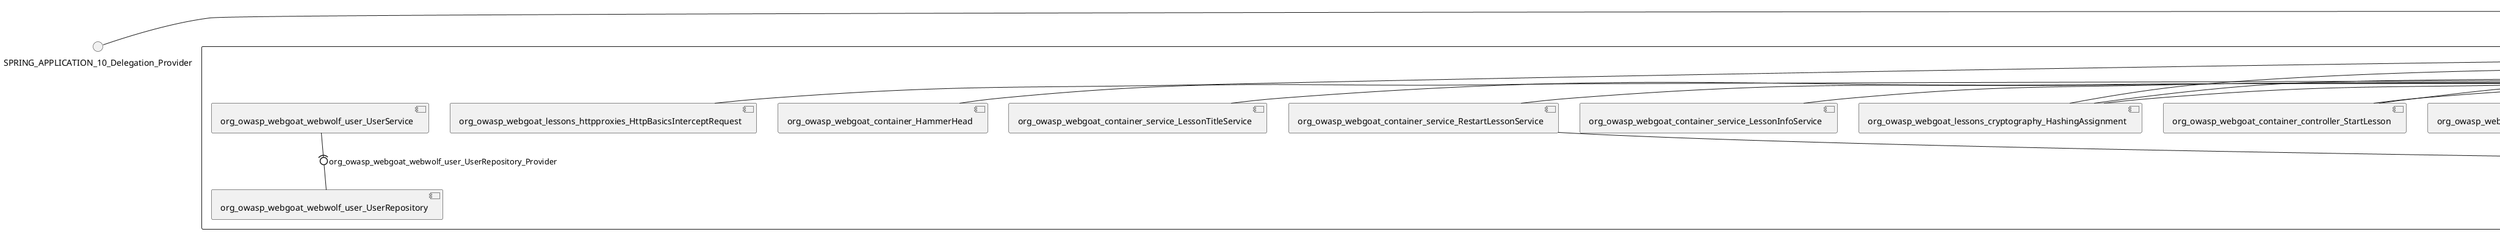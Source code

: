@startuml
skinparam fixCircleLabelOverlapping true
skinparam componentStyle uml2
() SPRING_APPLICATION_10_Delegation_Provider
() SPRING_APPLICATION_11_Delegation_Provider
() SPRING_APPLICATION_12_Delegation_Provider
() SPRING_APPLICATION_13_Delegation_Provider
() SPRING_APPLICATION_14_Delegation_Provider
() SPRING_APPLICATION_15_Delegation_Provider
() SPRING_APPLICATION_16_Delegation_Provider
() SPRING_APPLICATION_2_Delegation_Provider
() SPRING_APPLICATION_3_Delegation_Provider
() SPRING_APPLICATION_4_Delegation_Provider
() SPRING_APPLICATION_5_Delegation_Provider
() SPRING_APPLICATION_6_Delegation_Provider
() SPRING_APPLICATION_7_Delegation_Provider
() SPRING_APPLICATION_8_Delegation_Provider
() SPRING_APPLICATION_9_Delegation_Provider
() SPRING_APPLICATION_BypassRestrictions_FieldRestrictions_POST_Delegation_Provider
() SPRING_APPLICATION_BypassRestrictions_frontendValidation_POST_Delegation_Provider
() SPRING_APPLICATION_ChromeDevTools_dummy_POST_Delegation_Provider
() SPRING_APPLICATION_ChromeDevTools_network_POST_Delegation_Provider
() SPRING_APPLICATION_CrossSiteScriptingStored_stored_xss_POST_Delegation_Provider
() SPRING_APPLICATION_CrossSiteScriptingStored_stored_xss_follow_up_POST_Delegation_Provider
() SPRING_APPLICATION_CrossSiteScripting_attack1_POST_Delegation_Provider
() SPRING_APPLICATION_CrossSiteScripting_attack3_POST_Delegation_Provider
() SPRING_APPLICATION_CrossSiteScripting_attack4_POST_Delegation_Provider
() SPRING_APPLICATION_CrossSiteScripting_attack5a_GET_Delegation_Provider
() SPRING_APPLICATION_CrossSiteScripting_attack6a_POST_Delegation_Provider
() SPRING_APPLICATION_CrossSiteScripting_dom_follow_up_POST_Delegation_Provider
() SPRING_APPLICATION_CrossSiteScripting_phone_home_xss_POST_Delegation_Provider
() SPRING_APPLICATION_CrossSiteScripting_quiz_GET_POST_Delegation_Provider
() SPRING_APPLICATION_Delegation_Provider
() SPRING_APPLICATION_GET_10_Delegation_Provider
() SPRING_APPLICATION_GET_11_Delegation_Provider
() SPRING_APPLICATION_GET_2_Delegation_Provider
() SPRING_APPLICATION_GET_3_Delegation_Provider
() SPRING_APPLICATION_GET_4_Delegation_Provider
() SPRING_APPLICATION_GET_5_Delegation_Provider
() SPRING_APPLICATION_GET_6_Delegation_Provider
() SPRING_APPLICATION_GET_7_Delegation_Provider
() SPRING_APPLICATION_GET_8_Delegation_Provider
() SPRING_APPLICATION_GET_9_Delegation_Provider
() SPRING_APPLICATION_GET_Delegation_Provider
() SPRING_APPLICATION_HtmlTampering_task_POST_Delegation_Provider
() SPRING_APPLICATION_HttpBasics_attack1_POST_Delegation_Provider
() SPRING_APPLICATION_HttpBasics_attack2_POST_Delegation_Provider
() SPRING_APPLICATION_IDOR_diff_attributes_POST_Delegation_Provider
() SPRING_APPLICATION_IDOR_login_POST_Delegation_Provider
() SPRING_APPLICATION_IDOR_profile_alt_path_POST_Delegation_Provider
() SPRING_APPLICATION_InsecureDeserialization_task_POST_Delegation_Provider
() SPRING_APPLICATION_InsecureLogin_Delegation_Provider
() SPRING_APPLICATION_JWT_decode_POST_Delegation_Provider
() SPRING_APPLICATION_JWT_jku_Delegation_Provider
() SPRING_APPLICATION_JWT_kid_Delegation_Provider
() SPRING_APPLICATION_JWT_quiz_GET_POST_Delegation_Provider
() SPRING_APPLICATION_JWT_refresh_Delegation_Provider
() SPRING_APPLICATION_JWT_secret_POST_Delegation_Provider
() SPRING_APPLICATION_JWT_votings_Delegation_Provider
() SPRING_APPLICATION_LogSpoofing_log_bleeding_POST_Delegation_Provider
() SPRING_APPLICATION_LogSpoofing_log_spoofing_POST_Delegation_Provider
() SPRING_APPLICATION_POST_10_Delegation_Provider
() SPRING_APPLICATION_POST_11_Delegation_Provider
() SPRING_APPLICATION_POST_12_Delegation_Provider
() SPRING_APPLICATION_POST_13_Delegation_Provider
() SPRING_APPLICATION_POST_14_Delegation_Provider
() SPRING_APPLICATION_POST_15_Delegation_Provider
() SPRING_APPLICATION_POST_16_Delegation_Provider
() SPRING_APPLICATION_POST_17_Delegation_Provider
() SPRING_APPLICATION_POST_18_Delegation_Provider
() SPRING_APPLICATION_POST_2_Delegation_Provider
() SPRING_APPLICATION_POST_3_Delegation_Provider
() SPRING_APPLICATION_POST_4_Delegation_Provider
() SPRING_APPLICATION_POST_5_Delegation_Provider
() SPRING_APPLICATION_POST_6_Delegation_Provider
() SPRING_APPLICATION_POST_7_Delegation_Provider
() SPRING_APPLICATION_POST_8_Delegation_Provider
() SPRING_APPLICATION_POST_9_Delegation_Provider
() SPRING_APPLICATION_POST_Delegation_Provider
() SPRING_APPLICATION_PUT_Delegation_Provider
() SPRING_APPLICATION_PasswordReset_ForgotPassword_create_password_reset_link_POST_Delegation_Provider
() SPRING_APPLICATION_PasswordReset_SecurityQuestions_POST_Delegation_Provider
() SPRING_APPLICATION_PasswordReset_reset_Delegation_Provider
() SPRING_APPLICATION_PasswordReset_simple_mail_reset_POST_Delegation_Provider
() SPRING_APPLICATION_PathTraversal_profile_picture_GET_Delegation_Provider
() SPRING_APPLICATION_PathTraversal_profile_picture_fix_GET_Delegation_Provider
() SPRING_APPLICATION_PathTraversal_profile_upload_POST_Delegation_Provider
() SPRING_APPLICATION_PathTraversal_profile_upload_fix_POST_Delegation_Provider
() SPRING_APPLICATION_PathTraversal_profile_upload_remove_user_input_POST_Delegation_Provider
() SPRING_APPLICATION_PathTraversal_random_POST_Delegation_Provider
() SPRING_APPLICATION_PathTraversal_random_picture_GET_Delegation_Provider
() SPRING_APPLICATION_PathTraversal_zip_slip_Delegation_Provider
() SPRING_APPLICATION_SSRF_task1_POST_Delegation_Provider
() SPRING_APPLICATION_SSRF_task2_POST_Delegation_Provider
() SPRING_APPLICATION_SecurePasswords_assignment_POST_Delegation_Provider
() SPRING_APPLICATION_SqlInjectionAdvanced_attack6a_POST_Delegation_Provider
() SPRING_APPLICATION_SqlInjectionAdvanced_attack6b_POST_Delegation_Provider
() SPRING_APPLICATION_SqlInjectionAdvanced_challenge_Login_POST_Delegation_Provider
() SPRING_APPLICATION_SqlInjectionAdvanced_challenge_PUT_Delegation_Provider
() SPRING_APPLICATION_SqlInjectionAdvanced_quiz_GET_POST_Delegation_Provider
() SPRING_APPLICATION_SqlInjectionMitigations_attack10a_POST_Delegation_Provider
() SPRING_APPLICATION_SqlInjectionMitigations_attack10b_POST_Delegation_Provider
() SPRING_APPLICATION_SqlInjectionMitigations_attack12a_POST_Delegation_Provider
() SPRING_APPLICATION_SqlInjectionMitigations_servers_GET_Delegation_Provider
() SPRING_APPLICATION_SqlInjection_assignment5a_POST_Delegation_Provider
() SPRING_APPLICATION_SqlInjection_assignment5b_POST_Delegation_Provider
() SPRING_APPLICATION_SqlInjection_attack10_POST_Delegation_Provider
() SPRING_APPLICATION_SqlInjection_attack2_POST_Delegation_Provider
() SPRING_APPLICATION_SqlInjection_attack3_POST_Delegation_Provider
() SPRING_APPLICATION_SqlInjection_attack4_POST_Delegation_Provider
() SPRING_APPLICATION_SqlInjection_attack5_POST_Delegation_Provider
() SPRING_APPLICATION_SqlInjection_attack8_POST_Delegation_Provider
() SPRING_APPLICATION_SqlInjection_attack9_POST_Delegation_Provider
() SPRING_APPLICATION_SqlOnlyInputValidationOnKeywords_attack_POST_Delegation_Provider
() SPRING_APPLICATION_SqlOnlyInputValidation_attack_POST_Delegation_Provider
() SPRING_APPLICATION_VulnerableComponents_attack1_POST_Delegation_Provider
() SPRING_APPLICATION_WebWolf_GET_Delegation_Provider
() SPRING_APPLICATION_WebWolf_landing_Delegation_Provider
() SPRING_APPLICATION_WebWolf_mail_Delegation_Provider
() SPRING_APPLICATION_challenge_1_POST_Delegation_Provider
() SPRING_APPLICATION_challenge_5_POST_Delegation_Provider
() SPRING_APPLICATION_challenge_7_Delegation_Provider
() SPRING_APPLICATION_challenge_8_Delegation_Provider
() SPRING_APPLICATION_challenge_logo_Delegation_Provider
() SPRING_APPLICATION_cia_quiz_GET_POST_Delegation_Provider
() SPRING_APPLICATION_clientSideFiltering_attack1_POST_Delegation_Provider
() SPRING_APPLICATION_clientSideFiltering_challenge_store_coupons_GET_Delegation_Provider
() SPRING_APPLICATION_clientSideFiltering_getItForFree_POST_Delegation_Provider
() SPRING_APPLICATION_clientSideFiltering_salaries_GET_Delegation_Provider
() SPRING_APPLICATION_crypto_encoding_basic_auth_POST_Delegation_Provider
() SPRING_APPLICATION_crypto_encoding_xor_POST_Delegation_Provider
() SPRING_APPLICATION_crypto_hashing_POST_Delegation_Provider
() SPRING_APPLICATION_crypto_secure_defaults_POST_Delegation_Provider
() SPRING_APPLICATION_crypto_signing_verify_POST_Delegation_Provider
() SPRING_APPLICATION_csrf_feedback_message_POST_Delegation_Provider
() SPRING_APPLICATION_csrf_review_POST_Delegation_Provider
() SPRING_APPLICATION_files_GET_Delegation_Provider
() SPRING_APPLICATION_fileupload_POST_Delegation_Provider
() SPRING_APPLICATION_jwt_Delegation_Provider
() SPRING_APPLICATION_landing_Delegation_Provider
() SPRING_APPLICATION_lesson_template_Delegation_Provider
() SPRING_APPLICATION_login_oauth_mvc_GET_Delegation_Provider
() SPRING_APPLICATION_mail_DELETE_GET_POST_Delegation_Provider
() SPRING_APPLICATION_register_mvc_POST_Delegation_Provider
() SPRING_APPLICATION_registration_GET_Delegation_Provider
() SPRING_APPLICATION_requests_GET_Delegation_Provider
() SPRING_APPLICATION_scoreboard_data_GET_Delegation_Provider
() SPRING_APPLICATION_server_directory_GET_Delegation_Provider
() SPRING_APPLICATION_service_debug_labels_mvc_Delegation_Provider
() SPRING_APPLICATION_service_lessonoverview_mvc_Delegation_Provider
() SPRING_APPLICATION_xxe_comments_GET_Delegation_Provider
rectangle System {
[org_owasp_webgoat_container_HammerHead] [[webgoat-webgoat.repository#_7wM5_k-sEe-mbpXbu0XKYg]]
[org_owasp_webgoat_container_WebWolfRedirect] [[webgoat-webgoat.repository#_7wM5_k-sEe-mbpXbu0XKYg]]
[org_owasp_webgoat_container_controller_StartLesson] [[webgoat-webgoat.repository#_7wM5_k-sEe-mbpXbu0XKYg]]
[org_owasp_webgoat_container_controller_Welcome] [[webgoat-webgoat.repository#_7wM5_k-sEe-mbpXbu0XKYg]]
[org_owasp_webgoat_container_i18n_PluginMessages_Provider] [[webgoat-webgoat.repository#_7wM5_k-sEe-mbpXbu0XKYg]]
[org_owasp_webgoat_container_report_ReportCardController] [[webgoat-webgoat.repository#_7wM5_k-sEe-mbpXbu0XKYg]]
[org_owasp_webgoat_container_service_EnvironmentService] [[webgoat-webgoat.repository#_7wM5_k-sEe-mbpXbu0XKYg]]
[org_owasp_webgoat_container_service_HintService] [[webgoat-webgoat.repository#_7wM5_k-sEe-mbpXbu0XKYg]]
[org_owasp_webgoat_container_service_LabelDebugService] [[webgoat-webgoat.repository#_7wM5_k-sEe-mbpXbu0XKYg]]
[org_owasp_webgoat_container_service_LabelService] [[webgoat-webgoat.repository#_7wM5_k-sEe-mbpXbu0XKYg]]
[org_owasp_webgoat_container_service_LessonInfoService] [[webgoat-webgoat.repository#_7wM5_k-sEe-mbpXbu0XKYg]]
[org_owasp_webgoat_container_service_LessonMenuService] [[webgoat-webgoat.repository#_7wM5_k-sEe-mbpXbu0XKYg]]
[org_owasp_webgoat_container_service_LessonProgressService] [[webgoat-webgoat.repository#_7wM5_k-sEe-mbpXbu0XKYg]]
[org_owasp_webgoat_container_service_LessonTitleService] [[webgoat-webgoat.repository#_7wM5_k-sEe-mbpXbu0XKYg]]
[org_owasp_webgoat_container_service_RestartLessonService] [[webgoat-webgoat.repository#_7wM5_k-sEe-mbpXbu0XKYg]]
[org_owasp_webgoat_container_service_SessionService] [[webgoat-webgoat.repository#_7wM5_k-sEe-mbpXbu0XKYg]]
[org_owasp_webgoat_container_session_UserSessionData_Provider] [[webgoat-webgoat.repository#_7wM5_k-sEe-mbpXbu0XKYg]]
[org_owasp_webgoat_container_session_WebSession_Provider] [[webgoat-webgoat.repository#_7wM5_k-sEe-mbpXbu0XKYg]]
[org_owasp_webgoat_container_users_RegistrationController] [[webgoat-webgoat.repository#_7wM5_k-sEe-mbpXbu0XKYg]]
[org_owasp_webgoat_container_users_Scoreboard] [[webgoat-webgoat.repository#_7wM5_k-sEe-mbpXbu0XKYg]]
[org_owasp_webgoat_container_users_UserProgressRepository] [[webgoat-webgoat.repository#_7wM5_k-sEe-mbpXbu0XKYg]]
[org_owasp_webgoat_container_users_UserRepository] [[webgoat-webgoat.repository#_7wM5_k-sEe-mbpXbu0XKYg]]
[org_owasp_webgoat_container_users_UserService] [[webgoat-webgoat.repository#_7wM5_k-sEe-mbpXbu0XKYg]]
[org_owasp_webgoat_lessons_authbypass_VerifyAccount] [[webgoat-webgoat.repository#_7wM5_k-sEe-mbpXbu0XKYg]]
[org_owasp_webgoat_lessons_bypassrestrictions_BypassRestrictionsFieldRestrictions] [[webgoat-webgoat.repository#_7wM5_k-sEe-mbpXbu0XKYg]]
[org_owasp_webgoat_lessons_bypassrestrictions_BypassRestrictionsFrontendValidation] [[webgoat-webgoat.repository#_7wM5_k-sEe-mbpXbu0XKYg]]
[org_owasp_webgoat_lessons_challenges_FlagController] [[webgoat-webgoat.repository#_7wM5_k-sEe-mbpXbu0XKYg]]
[org_owasp_webgoat_lessons_challenges_challenge1_Assignment1] [[webgoat-webgoat.repository#_7wM5_k-sEe-mbpXbu0XKYg]]
[org_owasp_webgoat_lessons_challenges_challenge1_ImageServlet] [[webgoat-webgoat.repository#_7wM5_k-sEe-mbpXbu0XKYg]]
[org_owasp_webgoat_lessons_challenges_challenge5_Assignment5] [[webgoat-webgoat.repository#_7wM5_k-sEe-mbpXbu0XKYg]]
[org_owasp_webgoat_lessons_challenges_challenge7_Assignment7] [[webgoat-webgoat.repository#_7wM5_k-sEe-mbpXbu0XKYg]]
[org_owasp_webgoat_lessons_challenges_challenge8_Assignment8] [[webgoat-webgoat.repository#_7wM5_k-sEe-mbpXbu0XKYg]]
[org_owasp_webgoat_lessons_chromedevtools_NetworkDummy] [[webgoat-webgoat.repository#_7wM5_k-sEe-mbpXbu0XKYg]]
[org_owasp_webgoat_lessons_chromedevtools_NetworkLesson] [[webgoat-webgoat.repository#_7wM5_k-sEe-mbpXbu0XKYg]]
[org_owasp_webgoat_lessons_cia_CIAQuiz] [[webgoat-webgoat.repository#_7wM5_k-sEe-mbpXbu0XKYg]]
[org_owasp_webgoat_lessons_clientsidefiltering_ClientSideFilteringAssignment] [[webgoat-webgoat.repository#_7wM5_k-sEe-mbpXbu0XKYg]]
[org_owasp_webgoat_lessons_clientsidefiltering_ClientSideFilteringFreeAssignment] [[webgoat-webgoat.repository#_7wM5_k-sEe-mbpXbu0XKYg]]
[org_owasp_webgoat_lessons_clientsidefiltering_Salaries] [[webgoat-webgoat.repository#_7wM5_k-sEe-mbpXbu0XKYg]]
[org_owasp_webgoat_lessons_clientsidefiltering_ShopEndpoint] [[webgoat-webgoat.repository#_7wM5_k-sEe-mbpXbu0XKYg]]
[org_owasp_webgoat_lessons_cryptography_EncodingAssignment] [[webgoat-webgoat.repository#_7wM5_k-sEe-mbpXbu0XKYg]]
[org_owasp_webgoat_lessons_cryptography_HashingAssignment] [[webgoat-webgoat.repository#_7wM5_k-sEe-mbpXbu0XKYg]]
[org_owasp_webgoat_lessons_cryptography_SecureDefaultsAssignment] [[webgoat-webgoat.repository#_7wM5_k-sEe-mbpXbu0XKYg]]
[org_owasp_webgoat_lessons_cryptography_SigningAssignment] [[webgoat-webgoat.repository#_7wM5_k-sEe-mbpXbu0XKYg]]
[org_owasp_webgoat_lessons_cryptography_XOREncodingAssignment] [[webgoat-webgoat.repository#_7wM5_k-sEe-mbpXbu0XKYg]]
[org_owasp_webgoat_lessons_csrf_CSRFConfirmFlag1] [[webgoat-webgoat.repository#_7wM5_k-sEe-mbpXbu0XKYg]]
[org_owasp_webgoat_lessons_csrf_CSRFFeedback] [[webgoat-webgoat.repository#_7wM5_k-sEe-mbpXbu0XKYg]]
[org_owasp_webgoat_lessons_csrf_CSRFGetFlag] [[webgoat-webgoat.repository#_7wM5_k-sEe-mbpXbu0XKYg]]
[org_owasp_webgoat_lessons_csrf_CSRFLogin] [[webgoat-webgoat.repository#_7wM5_k-sEe-mbpXbu0XKYg]]
[org_owasp_webgoat_lessons_csrf_ForgedReviews] [[webgoat-webgoat.repository#_7wM5_k-sEe-mbpXbu0XKYg]]
[org_owasp_webgoat_lessons_csrf_ObjectMapper_Provider] [[webgoat-webgoat.repository#_7wM5_k-sEe-mbpXbu0XKYg]]
[org_owasp_webgoat_lessons_deserialization_InsecureDeserializationTask] [[webgoat-webgoat.repository#_7wM5_k-sEe-mbpXbu0XKYg]]
[org_owasp_webgoat_lessons_hijacksession_HijackSessionAssignment] [[webgoat-webgoat.repository#_7wM5_k-sEe-mbpXbu0XKYg]]
[org_owasp_webgoat_lessons_hijacksession_cas_HijackSessionAuthenticationProvider] [[webgoat-webgoat.repository#_7wM5_k-sEe-mbpXbu0XKYg]]
[org_owasp_webgoat_lessons_htmltampering_HtmlTamperingTask] [[webgoat-webgoat.repository#_7wM5_k-sEe-mbpXbu0XKYg]]
[org_owasp_webgoat_lessons_httpbasics_HttpBasicsLesson] [[webgoat-webgoat.repository#_7wM5_k-sEe-mbpXbu0XKYg]]
[org_owasp_webgoat_lessons_httpbasics_HttpBasicsQuiz] [[webgoat-webgoat.repository#_7wM5_k-sEe-mbpXbu0XKYg]]
[org_owasp_webgoat_lessons_httpproxies_HttpBasicsInterceptRequest] [[webgoat-webgoat.repository#_7wM5_k-sEe-mbpXbu0XKYg]]
[org_owasp_webgoat_lessons_idor_IDORDiffAttributes] [[webgoat-webgoat.repository#_7wM5_k-sEe-mbpXbu0XKYg]]
[org_owasp_webgoat_lessons_idor_IDOREditOtherProfile] [[webgoat-webgoat.repository#_7wM5_k-sEe-mbpXbu0XKYg]]
[org_owasp_webgoat_lessons_idor_IDORLogin] [[webgoat-webgoat.repository#_7wM5_k-sEe-mbpXbu0XKYg]]
[org_owasp_webgoat_lessons_idor_IDORViewOtherProfile] [[webgoat-webgoat.repository#_7wM5_k-sEe-mbpXbu0XKYg]]
[org_owasp_webgoat_lessons_idor_IDORViewOwnProfile] [[webgoat-webgoat.repository#_7wM5_k-sEe-mbpXbu0XKYg]]
[org_owasp_webgoat_lessons_idor_IDORViewOwnProfileAltUrl] [[webgoat-webgoat.repository#_7wM5_k-sEe-mbpXbu0XKYg]]
[org_owasp_webgoat_lessons_insecurelogin_InsecureLoginTask] [[webgoat-webgoat.repository#_7wM5_k-sEe-mbpXbu0XKYg]]
[org_owasp_webgoat_lessons_jwt_JWTDecodeEndpoint] [[webgoat-webgoat.repository#_7wM5_k-sEe-mbpXbu0XKYg]]
[org_owasp_webgoat_lessons_jwt_JWTQuiz] [[webgoat-webgoat.repository#_7wM5_k-sEe-mbpXbu0XKYg]]
[org_owasp_webgoat_lessons_jwt_JWTRefreshEndpoint] [[webgoat-webgoat.repository#_7wM5_k-sEe-mbpXbu0XKYg]]
[org_owasp_webgoat_lessons_jwt_JWTSecretKeyEndpoint] [[webgoat-webgoat.repository#_7wM5_k-sEe-mbpXbu0XKYg]]
[org_owasp_webgoat_lessons_jwt_JWTVotesEndpoint] [[webgoat-webgoat.repository#_7wM5_k-sEe-mbpXbu0XKYg]]
[org_owasp_webgoat_lessons_jwt_claimmisuse_JWTHeaderJKUEndpoint] [[webgoat-webgoat.repository#_7wM5_k-sEe-mbpXbu0XKYg]]
[org_owasp_webgoat_lessons_jwt_claimmisuse_JWTHeaderKIDEndpoint] [[webgoat-webgoat.repository#_7wM5_k-sEe-mbpXbu0XKYg]]
[org_owasp_webgoat_lessons_lessontemplate_SampleAttack] [[webgoat-webgoat.repository#_7wM5_k-sEe-mbpXbu0XKYg]]
[org_owasp_webgoat_lessons_logging_LogBleedingTask] [[webgoat-webgoat.repository#_7wM5_k-sEe-mbpXbu0XKYg]]
[org_owasp_webgoat_lessons_logging_LogSpoofingTask] [[webgoat-webgoat.repository#_7wM5_k-sEe-mbpXbu0XKYg]]
[org_owasp_webgoat_lessons_missingac_MissingFunctionACHiddenMenus] [[webgoat-webgoat.repository#_7wM5_k-sEe-mbpXbu0XKYg]]
[org_owasp_webgoat_lessons_missingac_MissingFunctionACUsers] [[webgoat-webgoat.repository#_7wM5_k-sEe-mbpXbu0XKYg]]
[org_owasp_webgoat_lessons_missingac_MissingFunctionACYourHash] [[webgoat-webgoat.repository#_7wM5_k-sEe-mbpXbu0XKYg]]
[org_owasp_webgoat_lessons_missingac_MissingFunctionACYourHashAdmin] [[webgoat-webgoat.repository#_7wM5_k-sEe-mbpXbu0XKYg]]
[org_owasp_webgoat_lessons_passwordreset_QuestionsAssignment] [[webgoat-webgoat.repository#_7wM5_k-sEe-mbpXbu0XKYg]]
[org_owasp_webgoat_lessons_passwordreset_ResetLinkAssignment] [[webgoat-webgoat.repository#_7wM5_k-sEe-mbpXbu0XKYg]]
[org_owasp_webgoat_lessons_passwordreset_ResetLinkAssignmentForgotPassword] [[webgoat-webgoat.repository#_7wM5_k-sEe-mbpXbu0XKYg]]
[org_owasp_webgoat_lessons_passwordreset_SecurityQuestionAssignment] [[webgoat-webgoat.repository#_7wM5_k-sEe-mbpXbu0XKYg]]
[org_owasp_webgoat_lessons_passwordreset_SimpleMailAssignment] [[webgoat-webgoat.repository#_7wM5_k-sEe-mbpXbu0XKYg]]
[org_owasp_webgoat_lessons_passwordreset_TriedQuestions] [[webgoat-webgoat.repository#_7wM5_k-sEe-mbpXbu0XKYg]]
[org_owasp_webgoat_lessons_pathtraversal_ProfileUpload] [[webgoat-webgoat.repository#_7wM5_k-sEe-mbpXbu0XKYg]]
[org_owasp_webgoat_lessons_pathtraversal_ProfileUploadFix] [[webgoat-webgoat.repository#_7wM5_k-sEe-mbpXbu0XKYg]]
[org_owasp_webgoat_lessons_pathtraversal_ProfileUploadRemoveUserInput] [[webgoat-webgoat.repository#_7wM5_k-sEe-mbpXbu0XKYg]]
[org_owasp_webgoat_lessons_pathtraversal_ProfileUploadRetrieval] [[webgoat-webgoat.repository#_7wM5_k-sEe-mbpXbu0XKYg]]
[org_owasp_webgoat_lessons_pathtraversal_ProfileZipSlip] [[webgoat-webgoat.repository#_7wM5_k-sEe-mbpXbu0XKYg]]
[org_owasp_webgoat_lessons_securepasswords_SecurePasswordsAssignment] [[webgoat-webgoat.repository#_7wM5_k-sEe-mbpXbu0XKYg]]
[org_owasp_webgoat_lessons_spoofcookie_SpoofCookieAssignment] [[webgoat-webgoat.repository#_7wM5_k-sEe-mbpXbu0XKYg]]
[org_owasp_webgoat_lessons_sqlinjection_advanced_SqlInjectionChallenge] [[webgoat-webgoat.repository#_7wM5_k-sEe-mbpXbu0XKYg]]
[org_owasp_webgoat_lessons_sqlinjection_advanced_SqlInjectionChallengeLogin] [[webgoat-webgoat.repository#_7wM5_k-sEe-mbpXbu0XKYg]]
[org_owasp_webgoat_lessons_sqlinjection_advanced_SqlInjectionLesson6a] [[webgoat-webgoat.repository#_7wM5_k-sEe-mbpXbu0XKYg]]
[org_owasp_webgoat_lessons_sqlinjection_advanced_SqlInjectionLesson6b] [[webgoat-webgoat.repository#_7wM5_k-sEe-mbpXbu0XKYg]]
[org_owasp_webgoat_lessons_sqlinjection_advanced_SqlInjectionQuiz] [[webgoat-webgoat.repository#_7wM5_k-sEe-mbpXbu0XKYg]]
[org_owasp_webgoat_lessons_sqlinjection_introduction_SqlInjectionLesson10] [[webgoat-webgoat.repository#_7wM5_k-sEe-mbpXbu0XKYg]]
[org_owasp_webgoat_lessons_sqlinjection_introduction_SqlInjectionLesson2] [[webgoat-webgoat.repository#_7wM5_k-sEe-mbpXbu0XKYg]]
[org_owasp_webgoat_lessons_sqlinjection_introduction_SqlInjectionLesson3] [[webgoat-webgoat.repository#_7wM5_k-sEe-mbpXbu0XKYg]]
[org_owasp_webgoat_lessons_sqlinjection_introduction_SqlInjectionLesson4] [[webgoat-webgoat.repository#_7wM5_k-sEe-mbpXbu0XKYg]]
[org_owasp_webgoat_lessons_sqlinjection_introduction_SqlInjectionLesson5] [[webgoat-webgoat.repository#_7wM5_k-sEe-mbpXbu0XKYg]]
[org_owasp_webgoat_lessons_sqlinjection_introduction_SqlInjectionLesson5a] [[webgoat-webgoat.repository#_7wM5_k-sEe-mbpXbu0XKYg]]
[org_owasp_webgoat_lessons_sqlinjection_introduction_SqlInjectionLesson5b] [[webgoat-webgoat.repository#_7wM5_k-sEe-mbpXbu0XKYg]]
[org_owasp_webgoat_lessons_sqlinjection_introduction_SqlInjectionLesson8] [[webgoat-webgoat.repository#_7wM5_k-sEe-mbpXbu0XKYg]]
[org_owasp_webgoat_lessons_sqlinjection_introduction_SqlInjectionLesson9] [[webgoat-webgoat.repository#_7wM5_k-sEe-mbpXbu0XKYg]]
[org_owasp_webgoat_lessons_sqlinjection_mitigation_Servers] [[webgoat-webgoat.repository#_7wM5_k-sEe-mbpXbu0XKYg]]
[org_owasp_webgoat_lessons_sqlinjection_mitigation_SqlInjectionLesson10a] [[webgoat-webgoat.repository#_7wM5_k-sEe-mbpXbu0XKYg]]
[org_owasp_webgoat_lessons_sqlinjection_mitigation_SqlInjectionLesson10b] [[webgoat-webgoat.repository#_7wM5_k-sEe-mbpXbu0XKYg]]
[org_owasp_webgoat_lessons_sqlinjection_mitigation_SqlInjectionLesson13] [[webgoat-webgoat.repository#_7wM5_k-sEe-mbpXbu0XKYg]]
[org_owasp_webgoat_lessons_sqlinjection_mitigation_SqlOnlyInputValidation] [[webgoat-webgoat.repository#_7wM5_k-sEe-mbpXbu0XKYg]]
[org_owasp_webgoat_lessons_sqlinjection_mitigation_SqlOnlyInputValidationOnKeywords] [[webgoat-webgoat.repository#_7wM5_k-sEe-mbpXbu0XKYg]]
[org_owasp_webgoat_lessons_ssrf_SSRFTask1] [[webgoat-webgoat.repository#_7wM5_k-sEe-mbpXbu0XKYg]]
[org_owasp_webgoat_lessons_ssrf_SSRFTask2] [[webgoat-webgoat.repository#_7wM5_k-sEe-mbpXbu0XKYg]]
[org_owasp_webgoat_lessons_vulnerablecomponents_VulnerableComponentsLesson] [[webgoat-webgoat.repository#_7wM5_k-sEe-mbpXbu0XKYg]]
[org_owasp_webgoat_lessons_webwolfintroduction_LandingAssignment] [[webgoat-webgoat.repository#_7wM5_k-sEe-mbpXbu0XKYg]]
[org_owasp_webgoat_lessons_webwolfintroduction_MailAssignment] [[webgoat-webgoat.repository#_7wM5_k-sEe-mbpXbu0XKYg]]
[org_owasp_webgoat_lessons_xss_CrossSiteScriptingLesson1] [[webgoat-webgoat.repository#_7wM5_k-sEe-mbpXbu0XKYg]]
[org_owasp_webgoat_lessons_xss_CrossSiteScriptingLesson3] [[webgoat-webgoat.repository#_7wM5_k-sEe-mbpXbu0XKYg]]
[org_owasp_webgoat_lessons_xss_CrossSiteScriptingLesson4] [[webgoat-webgoat.repository#_7wM5_k-sEe-mbpXbu0XKYg]]
[org_owasp_webgoat_lessons_xss_CrossSiteScriptingLesson5a] [[webgoat-webgoat.repository#_7wM5_k-sEe-mbpXbu0XKYg]]
[org_owasp_webgoat_lessons_xss_CrossSiteScriptingLesson6a] [[webgoat-webgoat.repository#_7wM5_k-sEe-mbpXbu0XKYg]]
[org_owasp_webgoat_lessons_xss_CrossSiteScriptingQuiz] [[webgoat-webgoat.repository#_7wM5_k-sEe-mbpXbu0XKYg]]
[org_owasp_webgoat_lessons_xss_DOMCrossSiteScripting] [[webgoat-webgoat.repository#_7wM5_k-sEe-mbpXbu0XKYg]]
[org_owasp_webgoat_lessons_xss_DOMCrossSiteScriptingVerifier] [[webgoat-webgoat.repository#_7wM5_k-sEe-mbpXbu0XKYg]]
[org_owasp_webgoat_lessons_xss_stored_StoredCrossSiteScriptingVerifier] [[webgoat-webgoat.repository#_7wM5_k-sEe-mbpXbu0XKYg]]
[org_owasp_webgoat_lessons_xss_stored_StoredXssComments] [[webgoat-webgoat.repository#_7wM5_k-sEe-mbpXbu0XKYg]]
[org_owasp_webgoat_lessons_xxe_BlindSendFileAssignment] [[webgoat-webgoat.repository#_7wM5_k-sEe-mbpXbu0XKYg]]
[org_owasp_webgoat_lessons_xxe_CommentsCache] [[webgoat-webgoat.repository#_7wM5_k-sEe-mbpXbu0XKYg]]
[org_owasp_webgoat_lessons_xxe_CommentsEndpoint] [[webgoat-webgoat.repository#_7wM5_k-sEe-mbpXbu0XKYg]]
[org_owasp_webgoat_lessons_xxe_ContentTypeAssignment] [[webgoat-webgoat.repository#_7wM5_k-sEe-mbpXbu0XKYg]]
[org_owasp_webgoat_lessons_xxe_SimpleXXE] [[webgoat-webgoat.repository#_7wM5_k-sEe-mbpXbu0XKYg]]
[org_owasp_webgoat_webwolf_FileServer] [[webgoat-webgoat.repository#_7wM5_k-sEe-mbpXbu0XKYg]]
[org_owasp_webgoat_webwolf_jwt_JWTController] [[webgoat-webgoat.repository#_7wM5_k-sEe-mbpXbu0XKYg]]
[org_owasp_webgoat_webwolf_mailbox_MailboxController] [[webgoat-webgoat.repository#_7wM5_k-sEe-mbpXbu0XKYg]]
[org_owasp_webgoat_webwolf_mailbox_MailboxRepository] [[webgoat-webgoat.repository#_7wM5_k-sEe-mbpXbu0XKYg]]
[org_owasp_webgoat_webwolf_requests_LandingPage] [[webgoat-webgoat.repository#_7wM5_k-sEe-mbpXbu0XKYg]]
[org_owasp_webgoat_webwolf_requests_Requests] [[webgoat-webgoat.repository#_7wM5_k-sEe-mbpXbu0XKYg]]
[org_owasp_webgoat_webwolf_user_UserRepository] [[webgoat-webgoat.repository#_7wM5_k-sEe-mbpXbu0XKYg]]
[org_owasp_webgoat_webwolf_user_UserService] [[webgoat-webgoat.repository#_7wM5_k-sEe-mbpXbu0XKYg]]
port SPRING_APPLICATION_10_Provider
SPRING_APPLICATION_10_Delegation_Provider - SPRING_APPLICATION_10_Provider
SPRING_APPLICATION_10_Provider - [org_owasp_webgoat_lessons_cryptography_HashingAssignment]
port SPRING_APPLICATION_11_Provider
SPRING_APPLICATION_11_Delegation_Provider - SPRING_APPLICATION_11_Provider
SPRING_APPLICATION_11_Provider - [org_owasp_webgoat_lessons_httpproxies_HttpBasicsInterceptRequest]
port SPRING_APPLICATION_12_Provider
SPRING_APPLICATION_12_Delegation_Provider - SPRING_APPLICATION_12_Provider
SPRING_APPLICATION_12_Provider - [org_owasp_webgoat_lessons_cryptography_SigningAssignment]
port SPRING_APPLICATION_13_Provider
SPRING_APPLICATION_13_Delegation_Provider - SPRING_APPLICATION_13_Provider
SPRING_APPLICATION_13_Provider - [org_owasp_webgoat_container_HammerHead]
port SPRING_APPLICATION_14_Provider
SPRING_APPLICATION_14_Delegation_Provider - SPRING_APPLICATION_14_Provider
SPRING_APPLICATION_14_Provider - [org_owasp_webgoat_container_service_LessonTitleService]
port SPRING_APPLICATION_15_Provider
SPRING_APPLICATION_15_Delegation_Provider - SPRING_APPLICATION_15_Provider
SPRING_APPLICATION_15_Provider - [org_owasp_webgoat_lessons_jwt_JWTSecretKeyEndpoint]
port SPRING_APPLICATION_16_Provider
SPRING_APPLICATION_16_Delegation_Provider - SPRING_APPLICATION_16_Provider
SPRING_APPLICATION_16_Provider - [org_owasp_webgoat_container_service_RestartLessonService]
port SPRING_APPLICATION_2_Provider
SPRING_APPLICATION_2_Delegation_Provider - SPRING_APPLICATION_2_Provider
SPRING_APPLICATION_2_Provider - [org_owasp_webgoat_container_service_LessonInfoService]
port SPRING_APPLICATION_3_Provider
SPRING_APPLICATION_3_Delegation_Provider - SPRING_APPLICATION_3_Provider
SPRING_APPLICATION_3_Provider - [org_owasp_webgoat_lessons_cryptography_HashingAssignment]
port SPRING_APPLICATION_4_Provider
SPRING_APPLICATION_4_Delegation_Provider - SPRING_APPLICATION_4_Provider
SPRING_APPLICATION_4_Provider - [org_owasp_webgoat_webwolf_FileServer]
port SPRING_APPLICATION_5_Provider
SPRING_APPLICATION_5_Delegation_Provider - SPRING_APPLICATION_5_Provider
SPRING_APPLICATION_5_Provider - [org_owasp_webgoat_lessons_xxe_SimpleXXE]
port SPRING_APPLICATION_6_Provider
SPRING_APPLICATION_6_Delegation_Provider - SPRING_APPLICATION_6_Provider
SPRING_APPLICATION_6_Provider - [org_owasp_webgoat_container_controller_StartLesson]
port SPRING_APPLICATION_7_Provider
SPRING_APPLICATION_7_Delegation_Provider - SPRING_APPLICATION_7_Provider
SPRING_APPLICATION_7_Provider - [org_owasp_webgoat_container_service_SessionService]
port SPRING_APPLICATION_8_Provider
SPRING_APPLICATION_8_Delegation_Provider - SPRING_APPLICATION_8_Provider
SPRING_APPLICATION_8_Provider - [org_owasp_webgoat_container_controller_StartLesson]
port SPRING_APPLICATION_9_Provider
SPRING_APPLICATION_9_Delegation_Provider - SPRING_APPLICATION_9_Provider
SPRING_APPLICATION_9_Provider - [org_owasp_webgoat_container_service_LabelDebugService]
port SPRING_APPLICATION_BypassRestrictions_FieldRestrictions_POST_Provider
SPRING_APPLICATION_BypassRestrictions_FieldRestrictions_POST_Delegation_Provider - SPRING_APPLICATION_BypassRestrictions_FieldRestrictions_POST_Provider
SPRING_APPLICATION_BypassRestrictions_FieldRestrictions_POST_Provider - [org_owasp_webgoat_lessons_bypassrestrictions_BypassRestrictionsFieldRestrictions]
port SPRING_APPLICATION_BypassRestrictions_frontendValidation_POST_Provider
SPRING_APPLICATION_BypassRestrictions_frontendValidation_POST_Delegation_Provider - SPRING_APPLICATION_BypassRestrictions_frontendValidation_POST_Provider
SPRING_APPLICATION_BypassRestrictions_frontendValidation_POST_Provider - [org_owasp_webgoat_lessons_bypassrestrictions_BypassRestrictionsFrontendValidation]
port SPRING_APPLICATION_ChromeDevTools_dummy_POST_Provider
SPRING_APPLICATION_ChromeDevTools_dummy_POST_Delegation_Provider - SPRING_APPLICATION_ChromeDevTools_dummy_POST_Provider
SPRING_APPLICATION_ChromeDevTools_dummy_POST_Provider - [org_owasp_webgoat_lessons_chromedevtools_NetworkDummy]
port SPRING_APPLICATION_ChromeDevTools_network_POST_Provider
SPRING_APPLICATION_ChromeDevTools_network_POST_Delegation_Provider - SPRING_APPLICATION_ChromeDevTools_network_POST_Provider
SPRING_APPLICATION_ChromeDevTools_network_POST_Provider - [org_owasp_webgoat_lessons_chromedevtools_NetworkLesson]
port SPRING_APPLICATION_CrossSiteScriptingStored_stored_xss_POST_Provider
SPRING_APPLICATION_CrossSiteScriptingStored_stored_xss_POST_Delegation_Provider - SPRING_APPLICATION_CrossSiteScriptingStored_stored_xss_POST_Provider
SPRING_APPLICATION_CrossSiteScriptingStored_stored_xss_POST_Provider - [org_owasp_webgoat_lessons_xss_stored_StoredXssComments]
port SPRING_APPLICATION_CrossSiteScriptingStored_stored_xss_follow_up_POST_Provider
SPRING_APPLICATION_CrossSiteScriptingStored_stored_xss_follow_up_POST_Delegation_Provider - SPRING_APPLICATION_CrossSiteScriptingStored_stored_xss_follow_up_POST_Provider
SPRING_APPLICATION_CrossSiteScriptingStored_stored_xss_follow_up_POST_Provider - [org_owasp_webgoat_lessons_xss_stored_StoredCrossSiteScriptingVerifier]
port SPRING_APPLICATION_CrossSiteScripting_attack1_POST_Provider
SPRING_APPLICATION_CrossSiteScripting_attack1_POST_Delegation_Provider - SPRING_APPLICATION_CrossSiteScripting_attack1_POST_Provider
SPRING_APPLICATION_CrossSiteScripting_attack1_POST_Provider - [org_owasp_webgoat_lessons_xss_CrossSiteScriptingLesson1]
port SPRING_APPLICATION_CrossSiteScripting_attack3_POST_Provider
SPRING_APPLICATION_CrossSiteScripting_attack3_POST_Delegation_Provider - SPRING_APPLICATION_CrossSiteScripting_attack3_POST_Provider
SPRING_APPLICATION_CrossSiteScripting_attack3_POST_Provider - [org_owasp_webgoat_lessons_xss_CrossSiteScriptingLesson3]
port SPRING_APPLICATION_CrossSiteScripting_attack4_POST_Provider
SPRING_APPLICATION_CrossSiteScripting_attack4_POST_Delegation_Provider - SPRING_APPLICATION_CrossSiteScripting_attack4_POST_Provider
SPRING_APPLICATION_CrossSiteScripting_attack4_POST_Provider - [org_owasp_webgoat_lessons_xss_CrossSiteScriptingLesson4]
port SPRING_APPLICATION_CrossSiteScripting_attack5a_GET_Provider
SPRING_APPLICATION_CrossSiteScripting_attack5a_GET_Delegation_Provider - SPRING_APPLICATION_CrossSiteScripting_attack5a_GET_Provider
SPRING_APPLICATION_CrossSiteScripting_attack5a_GET_Provider - [org_owasp_webgoat_lessons_xss_CrossSiteScriptingLesson5a]
port SPRING_APPLICATION_CrossSiteScripting_attack6a_POST_Provider
SPRING_APPLICATION_CrossSiteScripting_attack6a_POST_Delegation_Provider - SPRING_APPLICATION_CrossSiteScripting_attack6a_POST_Provider
SPRING_APPLICATION_CrossSiteScripting_attack6a_POST_Provider - [org_owasp_webgoat_lessons_xss_CrossSiteScriptingLesson6a]
port SPRING_APPLICATION_CrossSiteScripting_dom_follow_up_POST_Provider
SPRING_APPLICATION_CrossSiteScripting_dom_follow_up_POST_Delegation_Provider - SPRING_APPLICATION_CrossSiteScripting_dom_follow_up_POST_Provider
SPRING_APPLICATION_CrossSiteScripting_dom_follow_up_POST_Provider - [org_owasp_webgoat_lessons_xss_DOMCrossSiteScriptingVerifier]
port SPRING_APPLICATION_CrossSiteScripting_phone_home_xss_POST_Provider
SPRING_APPLICATION_CrossSiteScripting_phone_home_xss_POST_Delegation_Provider - SPRING_APPLICATION_CrossSiteScripting_phone_home_xss_POST_Provider
SPRING_APPLICATION_CrossSiteScripting_phone_home_xss_POST_Provider - [org_owasp_webgoat_lessons_xss_DOMCrossSiteScripting]
port SPRING_APPLICATION_CrossSiteScripting_quiz_GET_POST_Provider
SPRING_APPLICATION_CrossSiteScripting_quiz_GET_POST_Delegation_Provider - SPRING_APPLICATION_CrossSiteScripting_quiz_GET_POST_Provider
SPRING_APPLICATION_CrossSiteScripting_quiz_GET_POST_Provider - [org_owasp_webgoat_lessons_xss_CrossSiteScriptingQuiz]
port SPRING_APPLICATION_Provider
SPRING_APPLICATION_Delegation_Provider - SPRING_APPLICATION_Provider
SPRING_APPLICATION_Provider - [org_owasp_webgoat_container_service_LessonMenuService]
port SPRING_APPLICATION_GET_10_Provider
SPRING_APPLICATION_GET_10_Delegation_Provider - SPRING_APPLICATION_GET_10_Provider
SPRING_APPLICATION_GET_10_Provider - [org_owasp_webgoat_lessons_csrf_ForgedReviews]
port SPRING_APPLICATION_GET_11_Provider
SPRING_APPLICATION_GET_11_Delegation_Provider - SPRING_APPLICATION_GET_11_Provider
SPRING_APPLICATION_GET_11_Provider - [org_owasp_webgoat_lessons_xss_stored_StoredXssComments]
port SPRING_APPLICATION_GET_2_Provider
SPRING_APPLICATION_GET_2_Delegation_Provider - SPRING_APPLICATION_GET_2_Provider
SPRING_APPLICATION_GET_2_Provider - [org_owasp_webgoat_container_report_ReportCardController]
port SPRING_APPLICATION_GET_3_Provider
SPRING_APPLICATION_GET_3_Delegation_Provider - SPRING_APPLICATION_GET_3_Provider
SPRING_APPLICATION_GET_3_Provider - [org_owasp_webgoat_container_controller_Welcome]
port SPRING_APPLICATION_GET_4_Provider
SPRING_APPLICATION_GET_4_Delegation_Provider - SPRING_APPLICATION_GET_4_Provider
SPRING_APPLICATION_GET_4_Provider - [org_owasp_webgoat_lessons_idor_IDORViewOwnProfile]
port SPRING_APPLICATION_GET_5_Provider
SPRING_APPLICATION_GET_5_Delegation_Provider - SPRING_APPLICATION_GET_5_Provider
SPRING_APPLICATION_GET_5_Provider - [org_owasp_webgoat_lessons_missingac_MissingFunctionACUsers]
port SPRING_APPLICATION_GET_6_Provider
SPRING_APPLICATION_GET_6_Delegation_Provider - SPRING_APPLICATION_GET_6_Provider
SPRING_APPLICATION_GET_6_Provider - [org_owasp_webgoat_lessons_spoofcookie_SpoofCookieAssignment]
port SPRING_APPLICATION_GET_7_Provider
SPRING_APPLICATION_GET_7_Delegation_Provider - SPRING_APPLICATION_GET_7_Provider
SPRING_APPLICATION_GET_7_Provider - [org_owasp_webgoat_container_service_HintService]
port SPRING_APPLICATION_GET_8_Provider
SPRING_APPLICATION_GET_8_Delegation_Provider - SPRING_APPLICATION_GET_8_Provider
SPRING_APPLICATION_GET_8_Provider - [org_owasp_webgoat_container_service_LabelService]
port SPRING_APPLICATION_GET_9_Provider
SPRING_APPLICATION_GET_9_Delegation_Provider - SPRING_APPLICATION_GET_9_Provider
SPRING_APPLICATION_GET_9_Provider - [org_owasp_webgoat_lessons_idor_IDORViewOtherProfile]
port SPRING_APPLICATION_GET_Provider
SPRING_APPLICATION_GET_Delegation_Provider - SPRING_APPLICATION_GET_Provider
SPRING_APPLICATION_GET_Provider - [org_owasp_webgoat_lessons_cryptography_EncodingAssignment]
port SPRING_APPLICATION_HtmlTampering_task_POST_Provider
SPRING_APPLICATION_HtmlTampering_task_POST_Delegation_Provider - SPRING_APPLICATION_HtmlTampering_task_POST_Provider
SPRING_APPLICATION_HtmlTampering_task_POST_Provider - [org_owasp_webgoat_lessons_htmltampering_HtmlTamperingTask]
port SPRING_APPLICATION_HttpBasics_attack1_POST_Provider
SPRING_APPLICATION_HttpBasics_attack1_POST_Delegation_Provider - SPRING_APPLICATION_HttpBasics_attack1_POST_Provider
SPRING_APPLICATION_HttpBasics_attack1_POST_Provider - [org_owasp_webgoat_lessons_httpbasics_HttpBasicsLesson]
port SPRING_APPLICATION_HttpBasics_attack2_POST_Provider
SPRING_APPLICATION_HttpBasics_attack2_POST_Delegation_Provider - SPRING_APPLICATION_HttpBasics_attack2_POST_Provider
SPRING_APPLICATION_HttpBasics_attack2_POST_Provider - [org_owasp_webgoat_lessons_httpbasics_HttpBasicsQuiz]
port SPRING_APPLICATION_IDOR_diff_attributes_POST_Provider
SPRING_APPLICATION_IDOR_diff_attributes_POST_Delegation_Provider - SPRING_APPLICATION_IDOR_diff_attributes_POST_Provider
SPRING_APPLICATION_IDOR_diff_attributes_POST_Provider - [org_owasp_webgoat_lessons_idor_IDORDiffAttributes]
port SPRING_APPLICATION_IDOR_login_POST_Provider
SPRING_APPLICATION_IDOR_login_POST_Delegation_Provider - SPRING_APPLICATION_IDOR_login_POST_Provider
SPRING_APPLICATION_IDOR_login_POST_Provider - [org_owasp_webgoat_lessons_idor_IDORLogin]
port SPRING_APPLICATION_IDOR_profile_alt_path_POST_Provider
SPRING_APPLICATION_IDOR_profile_alt_path_POST_Delegation_Provider - SPRING_APPLICATION_IDOR_profile_alt_path_POST_Provider
SPRING_APPLICATION_IDOR_profile_alt_path_POST_Provider - [org_owasp_webgoat_lessons_idor_IDORViewOwnProfileAltUrl]
port SPRING_APPLICATION_InsecureDeserialization_task_POST_Provider
SPRING_APPLICATION_InsecureDeserialization_task_POST_Delegation_Provider - SPRING_APPLICATION_InsecureDeserialization_task_POST_Provider
SPRING_APPLICATION_InsecureDeserialization_task_POST_Provider - [org_owasp_webgoat_lessons_deserialization_InsecureDeserializationTask]
port SPRING_APPLICATION_InsecureLogin_Provider
SPRING_APPLICATION_InsecureLogin_Delegation_Provider - SPRING_APPLICATION_InsecureLogin_Provider
SPRING_APPLICATION_InsecureLogin_Provider - [org_owasp_webgoat_lessons_insecurelogin_InsecureLoginTask]
port SPRING_APPLICATION_JWT_decode_POST_Provider
SPRING_APPLICATION_JWT_decode_POST_Delegation_Provider - SPRING_APPLICATION_JWT_decode_POST_Provider
SPRING_APPLICATION_JWT_decode_POST_Provider - [org_owasp_webgoat_lessons_jwt_JWTDecodeEndpoint]
port SPRING_APPLICATION_JWT_jku_Provider
SPRING_APPLICATION_JWT_jku_Delegation_Provider - SPRING_APPLICATION_JWT_jku_Provider
SPRING_APPLICATION_JWT_jku_Provider - [org_owasp_webgoat_lessons_jwt_claimmisuse_JWTHeaderJKUEndpoint]
port SPRING_APPLICATION_JWT_kid_Provider
SPRING_APPLICATION_JWT_kid_Delegation_Provider - SPRING_APPLICATION_JWT_kid_Provider
SPRING_APPLICATION_JWT_kid_Provider - [org_owasp_webgoat_lessons_jwt_claimmisuse_JWTHeaderKIDEndpoint]
port SPRING_APPLICATION_JWT_quiz_GET_POST_Provider
SPRING_APPLICATION_JWT_quiz_GET_POST_Delegation_Provider - SPRING_APPLICATION_JWT_quiz_GET_POST_Provider
SPRING_APPLICATION_JWT_quiz_GET_POST_Provider - [org_owasp_webgoat_lessons_jwt_JWTQuiz]
port SPRING_APPLICATION_JWT_refresh_Provider
SPRING_APPLICATION_JWT_refresh_Delegation_Provider - SPRING_APPLICATION_JWT_refresh_Provider
SPRING_APPLICATION_JWT_refresh_Provider - [org_owasp_webgoat_lessons_jwt_JWTRefreshEndpoint]
port SPRING_APPLICATION_JWT_secret_POST_Provider
SPRING_APPLICATION_JWT_secret_POST_Delegation_Provider - SPRING_APPLICATION_JWT_secret_POST_Provider
SPRING_APPLICATION_JWT_secret_POST_Provider - [org_owasp_webgoat_lessons_jwt_JWTSecretKeyEndpoint]
port SPRING_APPLICATION_JWT_votings_Provider
SPRING_APPLICATION_JWT_votings_Delegation_Provider - SPRING_APPLICATION_JWT_votings_Provider
SPRING_APPLICATION_JWT_votings_Provider - [org_owasp_webgoat_lessons_jwt_JWTVotesEndpoint]
port SPRING_APPLICATION_LogSpoofing_log_bleeding_POST_Provider
SPRING_APPLICATION_LogSpoofing_log_bleeding_POST_Delegation_Provider - SPRING_APPLICATION_LogSpoofing_log_bleeding_POST_Provider
SPRING_APPLICATION_LogSpoofing_log_bleeding_POST_Provider - [org_owasp_webgoat_lessons_logging_LogBleedingTask]
port SPRING_APPLICATION_LogSpoofing_log_spoofing_POST_Provider
SPRING_APPLICATION_LogSpoofing_log_spoofing_POST_Delegation_Provider - SPRING_APPLICATION_LogSpoofing_log_spoofing_POST_Provider
SPRING_APPLICATION_LogSpoofing_log_spoofing_POST_Provider - [org_owasp_webgoat_lessons_logging_LogSpoofingTask]
port SPRING_APPLICATION_POST_10_Provider
SPRING_APPLICATION_POST_10_Delegation_Provider - SPRING_APPLICATION_POST_10_Provider
SPRING_APPLICATION_POST_10_Provider - [org_owasp_webgoat_lessons_passwordreset_SimpleMailAssignment]
port SPRING_APPLICATION_POST_11_Provider
SPRING_APPLICATION_POST_11_Delegation_Provider - SPRING_APPLICATION_POST_11_Provider
SPRING_APPLICATION_POST_11_Provider - [org_owasp_webgoat_lessons_challenges_FlagController]
port SPRING_APPLICATION_POST_12_Provider
SPRING_APPLICATION_POST_12_Delegation_Provider - SPRING_APPLICATION_POST_12_Provider
SPRING_APPLICATION_POST_12_Provider - [org_owasp_webgoat_lessons_missingac_MissingFunctionACYourHash]
port SPRING_APPLICATION_POST_13_Provider
SPRING_APPLICATION_POST_13_Delegation_Provider - SPRING_APPLICATION_POST_13_Provider
SPRING_APPLICATION_POST_13_Provider - [org_owasp_webgoat_lessons_xxe_BlindSendFileAssignment]
port SPRING_APPLICATION_POST_14_Provider
SPRING_APPLICATION_POST_14_Delegation_Provider - SPRING_APPLICATION_POST_14_Provider
SPRING_APPLICATION_POST_14_Provider - [org_owasp_webgoat_lessons_missingac_MissingFunctionACYourHashAdmin]
port SPRING_APPLICATION_POST_15_Provider
SPRING_APPLICATION_POST_15_Delegation_Provider - SPRING_APPLICATION_POST_15_Provider
SPRING_APPLICATION_POST_15_Provider - [org_owasp_webgoat_lessons_csrf_CSRFLogin]
port SPRING_APPLICATION_POST_16_Provider
SPRING_APPLICATION_POST_16_Delegation_Provider - SPRING_APPLICATION_POST_16_Provider
SPRING_APPLICATION_POST_16_Provider - [org_owasp_webgoat_lessons_csrf_CSRFConfirmFlag1]
port SPRING_APPLICATION_POST_17_Provider
SPRING_APPLICATION_POST_17_Delegation_Provider - SPRING_APPLICATION_POST_17_Provider
SPRING_APPLICATION_POST_17_Provider - [org_owasp_webgoat_lessons_csrf_CSRFFeedback]
port SPRING_APPLICATION_POST_18_Provider
SPRING_APPLICATION_POST_18_Delegation_Provider - SPRING_APPLICATION_POST_18_Provider
SPRING_APPLICATION_POST_18_Provider - [org_owasp_webgoat_lessons_hijacksession_HijackSessionAssignment]
port SPRING_APPLICATION_POST_2_Provider
SPRING_APPLICATION_POST_2_Delegation_Provider - SPRING_APPLICATION_POST_2_Provider
SPRING_APPLICATION_POST_2_Provider - [org_owasp_webgoat_lessons_xxe_ContentTypeAssignment]
port SPRING_APPLICATION_POST_3_Provider
SPRING_APPLICATION_POST_3_Delegation_Provider - SPRING_APPLICATION_POST_3_Provider
SPRING_APPLICATION_POST_3_Provider - [org_owasp_webgoat_lessons_missingac_MissingFunctionACHiddenMenus]
port SPRING_APPLICATION_POST_4_Provider
SPRING_APPLICATION_POST_4_Delegation_Provider - SPRING_APPLICATION_POST_4_Provider
SPRING_APPLICATION_POST_4_Provider - [org_owasp_webgoat_lessons_missingac_MissingFunctionACUsers]
port SPRING_APPLICATION_POST_5_Provider
SPRING_APPLICATION_POST_5_Delegation_Provider - SPRING_APPLICATION_POST_5_Provider
SPRING_APPLICATION_POST_5_Provider - [org_owasp_webgoat_lessons_authbypass_VerifyAccount]
port SPRING_APPLICATION_POST_6_Provider
SPRING_APPLICATION_POST_6_Delegation_Provider - SPRING_APPLICATION_POST_6_Provider
SPRING_APPLICATION_POST_6_Provider - [org_owasp_webgoat_lessons_chromedevtools_NetworkLesson]
port SPRING_APPLICATION_POST_7_Provider
SPRING_APPLICATION_POST_7_Delegation_Provider - SPRING_APPLICATION_POST_7_Provider
SPRING_APPLICATION_POST_7_Provider - [org_owasp_webgoat_lessons_csrf_CSRFGetFlag]
port SPRING_APPLICATION_POST_8_Provider
SPRING_APPLICATION_POST_8_Delegation_Provider - SPRING_APPLICATION_POST_8_Provider
SPRING_APPLICATION_POST_8_Provider - [org_owasp_webgoat_lessons_xxe_SimpleXXE]
port SPRING_APPLICATION_POST_9_Provider
SPRING_APPLICATION_POST_9_Delegation_Provider - SPRING_APPLICATION_POST_9_Provider
SPRING_APPLICATION_POST_9_Provider - [org_owasp_webgoat_lessons_spoofcookie_SpoofCookieAssignment]
port SPRING_APPLICATION_POST_Provider
SPRING_APPLICATION_POST_Delegation_Provider - SPRING_APPLICATION_POST_Provider
SPRING_APPLICATION_POST_Provider - [org_owasp_webgoat_lessons_passwordreset_QuestionsAssignment]
port SPRING_APPLICATION_PUT_Provider
SPRING_APPLICATION_PUT_Delegation_Provider - SPRING_APPLICATION_PUT_Provider
SPRING_APPLICATION_PUT_Provider - [org_owasp_webgoat_lessons_idor_IDOREditOtherProfile]
port SPRING_APPLICATION_PasswordReset_ForgotPassword_create_password_reset_link_POST_Provider
SPRING_APPLICATION_PasswordReset_ForgotPassword_create_password_reset_link_POST_Delegation_Provider - SPRING_APPLICATION_PasswordReset_ForgotPassword_create_password_reset_link_POST_Provider
SPRING_APPLICATION_PasswordReset_ForgotPassword_create_password_reset_link_POST_Provider - [org_owasp_webgoat_lessons_passwordreset_ResetLinkAssignmentForgotPassword]
port SPRING_APPLICATION_PasswordReset_SecurityQuestions_POST_Provider
SPRING_APPLICATION_PasswordReset_SecurityQuestions_POST_Delegation_Provider - SPRING_APPLICATION_PasswordReset_SecurityQuestions_POST_Provider
SPRING_APPLICATION_PasswordReset_SecurityQuestions_POST_Provider - [org_owasp_webgoat_lessons_passwordreset_SecurityQuestionAssignment]
port SPRING_APPLICATION_PasswordReset_reset_Provider
SPRING_APPLICATION_PasswordReset_reset_Delegation_Provider - SPRING_APPLICATION_PasswordReset_reset_Provider
SPRING_APPLICATION_PasswordReset_reset_Provider - [org_owasp_webgoat_lessons_passwordreset_ResetLinkAssignment]
port SPRING_APPLICATION_PasswordReset_simple_mail_reset_POST_Provider
SPRING_APPLICATION_PasswordReset_simple_mail_reset_POST_Delegation_Provider - SPRING_APPLICATION_PasswordReset_simple_mail_reset_POST_Provider
SPRING_APPLICATION_PasswordReset_simple_mail_reset_POST_Provider - [org_owasp_webgoat_lessons_passwordreset_SimpleMailAssignment]
port SPRING_APPLICATION_PathTraversal_profile_picture_GET_Provider
SPRING_APPLICATION_PathTraversal_profile_picture_GET_Delegation_Provider - SPRING_APPLICATION_PathTraversal_profile_picture_GET_Provider
SPRING_APPLICATION_PathTraversal_profile_picture_GET_Provider - [org_owasp_webgoat_lessons_pathtraversal_ProfileUpload]
port SPRING_APPLICATION_PathTraversal_profile_picture_fix_GET_Provider
SPRING_APPLICATION_PathTraversal_profile_picture_fix_GET_Delegation_Provider - SPRING_APPLICATION_PathTraversal_profile_picture_fix_GET_Provider
SPRING_APPLICATION_PathTraversal_profile_picture_fix_GET_Provider - [org_owasp_webgoat_lessons_pathtraversal_ProfileUploadFix]
port SPRING_APPLICATION_PathTraversal_profile_upload_POST_Provider
SPRING_APPLICATION_PathTraversal_profile_upload_POST_Delegation_Provider - SPRING_APPLICATION_PathTraversal_profile_upload_POST_Provider
SPRING_APPLICATION_PathTraversal_profile_upload_POST_Provider - [org_owasp_webgoat_lessons_pathtraversal_ProfileUpload]
port SPRING_APPLICATION_PathTraversal_profile_upload_fix_POST_Provider
SPRING_APPLICATION_PathTraversal_profile_upload_fix_POST_Delegation_Provider - SPRING_APPLICATION_PathTraversal_profile_upload_fix_POST_Provider
SPRING_APPLICATION_PathTraversal_profile_upload_fix_POST_Provider - [org_owasp_webgoat_lessons_pathtraversal_ProfileUploadFix]
port SPRING_APPLICATION_PathTraversal_profile_upload_remove_user_input_POST_Provider
SPRING_APPLICATION_PathTraversal_profile_upload_remove_user_input_POST_Delegation_Provider - SPRING_APPLICATION_PathTraversal_profile_upload_remove_user_input_POST_Provider
SPRING_APPLICATION_PathTraversal_profile_upload_remove_user_input_POST_Provider - [org_owasp_webgoat_lessons_pathtraversal_ProfileUploadRemoveUserInput]
port SPRING_APPLICATION_PathTraversal_random_POST_Provider
SPRING_APPLICATION_PathTraversal_random_POST_Delegation_Provider - SPRING_APPLICATION_PathTraversal_random_POST_Provider
SPRING_APPLICATION_PathTraversal_random_POST_Provider - [org_owasp_webgoat_lessons_pathtraversal_ProfileUploadRetrieval]
port SPRING_APPLICATION_PathTraversal_random_picture_GET_Provider
SPRING_APPLICATION_PathTraversal_random_picture_GET_Delegation_Provider - SPRING_APPLICATION_PathTraversal_random_picture_GET_Provider
SPRING_APPLICATION_PathTraversal_random_picture_GET_Provider - [org_owasp_webgoat_lessons_pathtraversal_ProfileUploadRetrieval]
port SPRING_APPLICATION_PathTraversal_zip_slip_Provider
SPRING_APPLICATION_PathTraversal_zip_slip_Delegation_Provider - SPRING_APPLICATION_PathTraversal_zip_slip_Provider
SPRING_APPLICATION_PathTraversal_zip_slip_Provider - [org_owasp_webgoat_lessons_pathtraversal_ProfileZipSlip]
port SPRING_APPLICATION_SSRF_task1_POST_Provider
SPRING_APPLICATION_SSRF_task1_POST_Delegation_Provider - SPRING_APPLICATION_SSRF_task1_POST_Provider
SPRING_APPLICATION_SSRF_task1_POST_Provider - [org_owasp_webgoat_lessons_ssrf_SSRFTask1]
port SPRING_APPLICATION_SSRF_task2_POST_Provider
SPRING_APPLICATION_SSRF_task2_POST_Delegation_Provider - SPRING_APPLICATION_SSRF_task2_POST_Provider
SPRING_APPLICATION_SSRF_task2_POST_Provider - [org_owasp_webgoat_lessons_ssrf_SSRFTask2]
port SPRING_APPLICATION_SecurePasswords_assignment_POST_Provider
SPRING_APPLICATION_SecurePasswords_assignment_POST_Delegation_Provider - SPRING_APPLICATION_SecurePasswords_assignment_POST_Provider
SPRING_APPLICATION_SecurePasswords_assignment_POST_Provider - [org_owasp_webgoat_lessons_securepasswords_SecurePasswordsAssignment]
port SPRING_APPLICATION_SqlInjectionAdvanced_attack6a_POST_Provider
SPRING_APPLICATION_SqlInjectionAdvanced_attack6a_POST_Delegation_Provider - SPRING_APPLICATION_SqlInjectionAdvanced_attack6a_POST_Provider
SPRING_APPLICATION_SqlInjectionAdvanced_attack6a_POST_Provider - [org_owasp_webgoat_lessons_sqlinjection_advanced_SqlInjectionLesson6a]
port SPRING_APPLICATION_SqlInjectionAdvanced_attack6b_POST_Provider
SPRING_APPLICATION_SqlInjectionAdvanced_attack6b_POST_Delegation_Provider - SPRING_APPLICATION_SqlInjectionAdvanced_attack6b_POST_Provider
SPRING_APPLICATION_SqlInjectionAdvanced_attack6b_POST_Provider - [org_owasp_webgoat_lessons_sqlinjection_advanced_SqlInjectionLesson6b]
port SPRING_APPLICATION_SqlInjectionAdvanced_challenge_Login_POST_Provider
SPRING_APPLICATION_SqlInjectionAdvanced_challenge_Login_POST_Delegation_Provider - SPRING_APPLICATION_SqlInjectionAdvanced_challenge_Login_POST_Provider
SPRING_APPLICATION_SqlInjectionAdvanced_challenge_Login_POST_Provider - [org_owasp_webgoat_lessons_sqlinjection_advanced_SqlInjectionChallengeLogin]
port SPRING_APPLICATION_SqlInjectionAdvanced_challenge_PUT_Provider
SPRING_APPLICATION_SqlInjectionAdvanced_challenge_PUT_Delegation_Provider - SPRING_APPLICATION_SqlInjectionAdvanced_challenge_PUT_Provider
SPRING_APPLICATION_SqlInjectionAdvanced_challenge_PUT_Provider - [org_owasp_webgoat_lessons_sqlinjection_advanced_SqlInjectionChallenge]
port SPRING_APPLICATION_SqlInjectionAdvanced_quiz_GET_POST_Provider
SPRING_APPLICATION_SqlInjectionAdvanced_quiz_GET_POST_Delegation_Provider - SPRING_APPLICATION_SqlInjectionAdvanced_quiz_GET_POST_Provider
SPRING_APPLICATION_SqlInjectionAdvanced_quiz_GET_POST_Provider - [org_owasp_webgoat_lessons_sqlinjection_advanced_SqlInjectionQuiz]
port SPRING_APPLICATION_SqlInjectionMitigations_attack10a_POST_Provider
SPRING_APPLICATION_SqlInjectionMitigations_attack10a_POST_Delegation_Provider - SPRING_APPLICATION_SqlInjectionMitigations_attack10a_POST_Provider
SPRING_APPLICATION_SqlInjectionMitigations_attack10a_POST_Provider - [org_owasp_webgoat_lessons_sqlinjection_mitigation_SqlInjectionLesson10a]
port SPRING_APPLICATION_SqlInjectionMitigations_attack10b_POST_Provider
SPRING_APPLICATION_SqlInjectionMitigations_attack10b_POST_Delegation_Provider - SPRING_APPLICATION_SqlInjectionMitigations_attack10b_POST_Provider
SPRING_APPLICATION_SqlInjectionMitigations_attack10b_POST_Provider - [org_owasp_webgoat_lessons_sqlinjection_mitigation_SqlInjectionLesson10b]
port SPRING_APPLICATION_SqlInjectionMitigations_attack12a_POST_Provider
SPRING_APPLICATION_SqlInjectionMitigations_attack12a_POST_Delegation_Provider - SPRING_APPLICATION_SqlInjectionMitigations_attack12a_POST_Provider
SPRING_APPLICATION_SqlInjectionMitigations_attack12a_POST_Provider - [org_owasp_webgoat_lessons_sqlinjection_mitigation_SqlInjectionLesson13]
port SPRING_APPLICATION_SqlInjectionMitigations_servers_GET_Provider
SPRING_APPLICATION_SqlInjectionMitigations_servers_GET_Delegation_Provider - SPRING_APPLICATION_SqlInjectionMitigations_servers_GET_Provider
SPRING_APPLICATION_SqlInjectionMitigations_servers_GET_Provider - [org_owasp_webgoat_lessons_sqlinjection_mitigation_Servers]
port SPRING_APPLICATION_SqlInjection_assignment5a_POST_Provider
SPRING_APPLICATION_SqlInjection_assignment5a_POST_Delegation_Provider - SPRING_APPLICATION_SqlInjection_assignment5a_POST_Provider
SPRING_APPLICATION_SqlInjection_assignment5a_POST_Provider - [org_owasp_webgoat_lessons_sqlinjection_introduction_SqlInjectionLesson5a]
port SPRING_APPLICATION_SqlInjection_assignment5b_POST_Provider
SPRING_APPLICATION_SqlInjection_assignment5b_POST_Delegation_Provider - SPRING_APPLICATION_SqlInjection_assignment5b_POST_Provider
SPRING_APPLICATION_SqlInjection_assignment5b_POST_Provider - [org_owasp_webgoat_lessons_sqlinjection_introduction_SqlInjectionLesson5b]
port SPRING_APPLICATION_SqlInjection_attack10_POST_Provider
SPRING_APPLICATION_SqlInjection_attack10_POST_Delegation_Provider - SPRING_APPLICATION_SqlInjection_attack10_POST_Provider
SPRING_APPLICATION_SqlInjection_attack10_POST_Provider - [org_owasp_webgoat_lessons_sqlinjection_introduction_SqlInjectionLesson10]
port SPRING_APPLICATION_SqlInjection_attack2_POST_Provider
SPRING_APPLICATION_SqlInjection_attack2_POST_Delegation_Provider - SPRING_APPLICATION_SqlInjection_attack2_POST_Provider
SPRING_APPLICATION_SqlInjection_attack2_POST_Provider - [org_owasp_webgoat_lessons_sqlinjection_introduction_SqlInjectionLesson2]
port SPRING_APPLICATION_SqlInjection_attack3_POST_Provider
SPRING_APPLICATION_SqlInjection_attack3_POST_Delegation_Provider - SPRING_APPLICATION_SqlInjection_attack3_POST_Provider
SPRING_APPLICATION_SqlInjection_attack3_POST_Provider - [org_owasp_webgoat_lessons_sqlinjection_introduction_SqlInjectionLesson3]
port SPRING_APPLICATION_SqlInjection_attack4_POST_Provider
SPRING_APPLICATION_SqlInjection_attack4_POST_Delegation_Provider - SPRING_APPLICATION_SqlInjection_attack4_POST_Provider
SPRING_APPLICATION_SqlInjection_attack4_POST_Provider - [org_owasp_webgoat_lessons_sqlinjection_introduction_SqlInjectionLesson4]
port SPRING_APPLICATION_SqlInjection_attack5_POST_Provider
SPRING_APPLICATION_SqlInjection_attack5_POST_Delegation_Provider - SPRING_APPLICATION_SqlInjection_attack5_POST_Provider
SPRING_APPLICATION_SqlInjection_attack5_POST_Provider - [org_owasp_webgoat_lessons_sqlinjection_introduction_SqlInjectionLesson5]
port SPRING_APPLICATION_SqlInjection_attack8_POST_Provider
SPRING_APPLICATION_SqlInjection_attack8_POST_Delegation_Provider - SPRING_APPLICATION_SqlInjection_attack8_POST_Provider
SPRING_APPLICATION_SqlInjection_attack8_POST_Provider - [org_owasp_webgoat_lessons_sqlinjection_introduction_SqlInjectionLesson8]
port SPRING_APPLICATION_SqlInjection_attack9_POST_Provider
SPRING_APPLICATION_SqlInjection_attack9_POST_Delegation_Provider - SPRING_APPLICATION_SqlInjection_attack9_POST_Provider
SPRING_APPLICATION_SqlInjection_attack9_POST_Provider - [org_owasp_webgoat_lessons_sqlinjection_introduction_SqlInjectionLesson9]
port SPRING_APPLICATION_SqlOnlyInputValidationOnKeywords_attack_POST_Provider
SPRING_APPLICATION_SqlOnlyInputValidationOnKeywords_attack_POST_Delegation_Provider - SPRING_APPLICATION_SqlOnlyInputValidationOnKeywords_attack_POST_Provider
SPRING_APPLICATION_SqlOnlyInputValidationOnKeywords_attack_POST_Provider - [org_owasp_webgoat_lessons_sqlinjection_mitigation_SqlOnlyInputValidationOnKeywords]
port SPRING_APPLICATION_SqlOnlyInputValidation_attack_POST_Provider
SPRING_APPLICATION_SqlOnlyInputValidation_attack_POST_Delegation_Provider - SPRING_APPLICATION_SqlOnlyInputValidation_attack_POST_Provider
SPRING_APPLICATION_SqlOnlyInputValidation_attack_POST_Provider - [org_owasp_webgoat_lessons_sqlinjection_mitigation_SqlOnlyInputValidation]
port SPRING_APPLICATION_VulnerableComponents_attack1_POST_Provider
SPRING_APPLICATION_VulnerableComponents_attack1_POST_Delegation_Provider - SPRING_APPLICATION_VulnerableComponents_attack1_POST_Provider
SPRING_APPLICATION_VulnerableComponents_attack1_POST_Provider - [org_owasp_webgoat_lessons_vulnerablecomponents_VulnerableComponentsLesson]
port SPRING_APPLICATION_WebWolf_GET_Provider
SPRING_APPLICATION_WebWolf_GET_Delegation_Provider - SPRING_APPLICATION_WebWolf_GET_Provider
SPRING_APPLICATION_WebWolf_GET_Provider - [org_owasp_webgoat_container_WebWolfRedirect]
port SPRING_APPLICATION_WebWolf_landing_Provider
SPRING_APPLICATION_WebWolf_landing_Delegation_Provider - SPRING_APPLICATION_WebWolf_landing_Provider
SPRING_APPLICATION_WebWolf_landing_Provider - [org_owasp_webgoat_lessons_webwolfintroduction_LandingAssignment]
port SPRING_APPLICATION_WebWolf_mail_Provider
SPRING_APPLICATION_WebWolf_mail_Delegation_Provider - SPRING_APPLICATION_WebWolf_mail_Provider
SPRING_APPLICATION_WebWolf_mail_Provider - [org_owasp_webgoat_lessons_webwolfintroduction_MailAssignment]
port SPRING_APPLICATION_challenge_1_POST_Provider
SPRING_APPLICATION_challenge_1_POST_Delegation_Provider - SPRING_APPLICATION_challenge_1_POST_Provider
SPRING_APPLICATION_challenge_1_POST_Provider - [org_owasp_webgoat_lessons_challenges_challenge1_Assignment1]
port SPRING_APPLICATION_challenge_5_POST_Provider
SPRING_APPLICATION_challenge_5_POST_Delegation_Provider - SPRING_APPLICATION_challenge_5_POST_Provider
SPRING_APPLICATION_challenge_5_POST_Provider - [org_owasp_webgoat_lessons_challenges_challenge5_Assignment5]
port SPRING_APPLICATION_challenge_7_Provider
SPRING_APPLICATION_challenge_7_Delegation_Provider - SPRING_APPLICATION_challenge_7_Provider
SPRING_APPLICATION_challenge_7_Provider - [org_owasp_webgoat_lessons_challenges_challenge7_Assignment7]
port SPRING_APPLICATION_challenge_8_Provider
SPRING_APPLICATION_challenge_8_Delegation_Provider - SPRING_APPLICATION_challenge_8_Provider
SPRING_APPLICATION_challenge_8_Provider - [org_owasp_webgoat_lessons_challenges_challenge8_Assignment8]
port SPRING_APPLICATION_challenge_logo_Provider
SPRING_APPLICATION_challenge_logo_Delegation_Provider - SPRING_APPLICATION_challenge_logo_Provider
SPRING_APPLICATION_challenge_logo_Provider - [org_owasp_webgoat_lessons_challenges_challenge1_ImageServlet]
port SPRING_APPLICATION_cia_quiz_GET_POST_Provider
SPRING_APPLICATION_cia_quiz_GET_POST_Delegation_Provider - SPRING_APPLICATION_cia_quiz_GET_POST_Provider
SPRING_APPLICATION_cia_quiz_GET_POST_Provider - [org_owasp_webgoat_lessons_cia_CIAQuiz]
port SPRING_APPLICATION_clientSideFiltering_attack1_POST_Provider
SPRING_APPLICATION_clientSideFiltering_attack1_POST_Delegation_Provider - SPRING_APPLICATION_clientSideFiltering_attack1_POST_Provider
SPRING_APPLICATION_clientSideFiltering_attack1_POST_Provider - [org_owasp_webgoat_lessons_clientsidefiltering_ClientSideFilteringAssignment]
port SPRING_APPLICATION_clientSideFiltering_challenge_store_coupons_GET_Provider
SPRING_APPLICATION_clientSideFiltering_challenge_store_coupons_GET_Delegation_Provider - SPRING_APPLICATION_clientSideFiltering_challenge_store_coupons_GET_Provider
SPRING_APPLICATION_clientSideFiltering_challenge_store_coupons_GET_Provider - [org_owasp_webgoat_lessons_clientsidefiltering_ShopEndpoint]
port SPRING_APPLICATION_clientSideFiltering_getItForFree_POST_Provider
SPRING_APPLICATION_clientSideFiltering_getItForFree_POST_Delegation_Provider - SPRING_APPLICATION_clientSideFiltering_getItForFree_POST_Provider
SPRING_APPLICATION_clientSideFiltering_getItForFree_POST_Provider - [org_owasp_webgoat_lessons_clientsidefiltering_ClientSideFilteringFreeAssignment]
port SPRING_APPLICATION_clientSideFiltering_salaries_GET_Provider
SPRING_APPLICATION_clientSideFiltering_salaries_GET_Delegation_Provider - SPRING_APPLICATION_clientSideFiltering_salaries_GET_Provider
SPRING_APPLICATION_clientSideFiltering_salaries_GET_Provider - [org_owasp_webgoat_lessons_clientsidefiltering_Salaries]
port SPRING_APPLICATION_crypto_encoding_basic_auth_POST_Provider
SPRING_APPLICATION_crypto_encoding_basic_auth_POST_Delegation_Provider - SPRING_APPLICATION_crypto_encoding_basic_auth_POST_Provider
SPRING_APPLICATION_crypto_encoding_basic_auth_POST_Provider - [org_owasp_webgoat_lessons_cryptography_EncodingAssignment]
port SPRING_APPLICATION_crypto_encoding_xor_POST_Provider
SPRING_APPLICATION_crypto_encoding_xor_POST_Delegation_Provider - SPRING_APPLICATION_crypto_encoding_xor_POST_Provider
SPRING_APPLICATION_crypto_encoding_xor_POST_Provider - [org_owasp_webgoat_lessons_cryptography_XOREncodingAssignment]
port SPRING_APPLICATION_crypto_hashing_POST_Provider
SPRING_APPLICATION_crypto_hashing_POST_Delegation_Provider - SPRING_APPLICATION_crypto_hashing_POST_Provider
SPRING_APPLICATION_crypto_hashing_POST_Provider - [org_owasp_webgoat_lessons_cryptography_HashingAssignment]
port SPRING_APPLICATION_crypto_secure_defaults_POST_Provider
SPRING_APPLICATION_crypto_secure_defaults_POST_Delegation_Provider - SPRING_APPLICATION_crypto_secure_defaults_POST_Provider
SPRING_APPLICATION_crypto_secure_defaults_POST_Provider - [org_owasp_webgoat_lessons_cryptography_SecureDefaultsAssignment]
port SPRING_APPLICATION_crypto_signing_verify_POST_Provider
SPRING_APPLICATION_crypto_signing_verify_POST_Delegation_Provider - SPRING_APPLICATION_crypto_signing_verify_POST_Provider
SPRING_APPLICATION_crypto_signing_verify_POST_Provider - [org_owasp_webgoat_lessons_cryptography_SigningAssignment]
port SPRING_APPLICATION_csrf_feedback_message_POST_Provider
SPRING_APPLICATION_csrf_feedback_message_POST_Delegation_Provider - SPRING_APPLICATION_csrf_feedback_message_POST_Provider
SPRING_APPLICATION_csrf_feedback_message_POST_Provider - [org_owasp_webgoat_lessons_csrf_CSRFFeedback]
port SPRING_APPLICATION_csrf_review_POST_Provider
SPRING_APPLICATION_csrf_review_POST_Delegation_Provider - SPRING_APPLICATION_csrf_review_POST_Provider
SPRING_APPLICATION_csrf_review_POST_Provider - [org_owasp_webgoat_lessons_csrf_ForgedReviews]
port SPRING_APPLICATION_files_GET_Provider
SPRING_APPLICATION_files_GET_Delegation_Provider - SPRING_APPLICATION_files_GET_Provider
SPRING_APPLICATION_files_GET_Provider - [org_owasp_webgoat_webwolf_FileServer]
port SPRING_APPLICATION_fileupload_POST_Provider
SPRING_APPLICATION_fileupload_POST_Delegation_Provider - SPRING_APPLICATION_fileupload_POST_Provider
SPRING_APPLICATION_fileupload_POST_Provider - [org_owasp_webgoat_webwolf_FileServer]
port SPRING_APPLICATION_jwt_Provider
SPRING_APPLICATION_jwt_Delegation_Provider - SPRING_APPLICATION_jwt_Provider
SPRING_APPLICATION_jwt_Provider - [org_owasp_webgoat_webwolf_jwt_JWTController]
port SPRING_APPLICATION_landing_Provider
SPRING_APPLICATION_landing_Delegation_Provider - SPRING_APPLICATION_landing_Provider
SPRING_APPLICATION_landing_Provider - [org_owasp_webgoat_webwolf_requests_LandingPage]
port SPRING_APPLICATION_lesson_template_Provider
SPRING_APPLICATION_lesson_template_Delegation_Provider - SPRING_APPLICATION_lesson_template_Provider
SPRING_APPLICATION_lesson_template_Provider - [org_owasp_webgoat_lessons_lessontemplate_SampleAttack]
port SPRING_APPLICATION_login_oauth_mvc_GET_Provider
SPRING_APPLICATION_login_oauth_mvc_GET_Delegation_Provider - SPRING_APPLICATION_login_oauth_mvc_GET_Provider
SPRING_APPLICATION_login_oauth_mvc_GET_Provider - [org_owasp_webgoat_container_users_RegistrationController]
port SPRING_APPLICATION_mail_DELETE_GET_POST_Provider
SPRING_APPLICATION_mail_DELETE_GET_POST_Delegation_Provider - SPRING_APPLICATION_mail_DELETE_GET_POST_Provider
SPRING_APPLICATION_mail_DELETE_GET_POST_Provider - [org_owasp_webgoat_webwolf_mailbox_MailboxController]
port SPRING_APPLICATION_register_mvc_POST_Provider
SPRING_APPLICATION_register_mvc_POST_Delegation_Provider - SPRING_APPLICATION_register_mvc_POST_Provider
SPRING_APPLICATION_register_mvc_POST_Provider - [org_owasp_webgoat_container_users_RegistrationController]
port SPRING_APPLICATION_registration_GET_Provider
SPRING_APPLICATION_registration_GET_Delegation_Provider - SPRING_APPLICATION_registration_GET_Provider
SPRING_APPLICATION_registration_GET_Provider - [org_owasp_webgoat_container_users_RegistrationController]
port SPRING_APPLICATION_requests_GET_Provider
SPRING_APPLICATION_requests_GET_Delegation_Provider - SPRING_APPLICATION_requests_GET_Provider
SPRING_APPLICATION_requests_GET_Provider - [org_owasp_webgoat_webwolf_requests_Requests]
port SPRING_APPLICATION_scoreboard_data_GET_Provider
SPRING_APPLICATION_scoreboard_data_GET_Delegation_Provider - SPRING_APPLICATION_scoreboard_data_GET_Provider
SPRING_APPLICATION_scoreboard_data_GET_Provider - [org_owasp_webgoat_container_users_Scoreboard]
port SPRING_APPLICATION_server_directory_GET_Provider
SPRING_APPLICATION_server_directory_GET_Delegation_Provider - SPRING_APPLICATION_server_directory_GET_Provider
SPRING_APPLICATION_server_directory_GET_Provider - [org_owasp_webgoat_container_service_EnvironmentService]
port SPRING_APPLICATION_service_debug_labels_mvc_Provider
SPRING_APPLICATION_service_debug_labels_mvc_Delegation_Provider - SPRING_APPLICATION_service_debug_labels_mvc_Provider
SPRING_APPLICATION_service_debug_labels_mvc_Provider - [org_owasp_webgoat_container_service_LabelDebugService]
port SPRING_APPLICATION_service_lessonoverview_mvc_Provider
SPRING_APPLICATION_service_lessonoverview_mvc_Delegation_Provider - SPRING_APPLICATION_service_lessonoverview_mvc_Provider
SPRING_APPLICATION_service_lessonoverview_mvc_Provider - [org_owasp_webgoat_container_service_LessonProgressService]
port SPRING_APPLICATION_xxe_comments_GET_Provider
SPRING_APPLICATION_xxe_comments_GET_Delegation_Provider - SPRING_APPLICATION_xxe_comments_GET_Provider
SPRING_APPLICATION_xxe_comments_GET_Provider - [org_owasp_webgoat_lessons_xxe_CommentsEndpoint]
[org_owasp_webgoat_lessons_csrf_CSRFGetFlag] -(0- [org_owasp_webgoat_container_i18n_PluginMessages_Provider] : org_owasp_webgoat_container_i18n_PluginMessages_Provider
[org_owasp_webgoat_lessons_idor_IDORViewOwnProfileAltUrl] -(0- [org_owasp_webgoat_container_session_UserSessionData_Provider] : org_owasp_webgoat_container_session_UserSessionData_Provider
[org_owasp_webgoat_lessons_authbypass_VerifyAccount] -(0- [org_owasp_webgoat_container_session_UserSessionData_Provider] : org_owasp_webgoat_container_session_UserSessionData_Provider
[org_owasp_webgoat_lessons_idor_IDORViewOtherProfile] -(0- [org_owasp_webgoat_container_session_UserSessionData_Provider] : org_owasp_webgoat_container_session_UserSessionData_Provider
[org_owasp_webgoat_lessons_csrf_CSRFGetFlag] -(0- [org_owasp_webgoat_container_session_UserSessionData_Provider] : org_owasp_webgoat_container_session_UserSessionData_Provider
[org_owasp_webgoat_lessons_xss_CrossSiteScriptingLesson6a] -(0- [org_owasp_webgoat_container_session_UserSessionData_Provider] : org_owasp_webgoat_container_session_UserSessionData_Provider
[org_owasp_webgoat_lessons_idor_IDOREditOtherProfile] -(0- [org_owasp_webgoat_container_session_UserSessionData_Provider] : org_owasp_webgoat_container_session_UserSessionData_Provider
[org_owasp_webgoat_lessons_lessontemplate_SampleAttack] -(0- [org_owasp_webgoat_container_session_UserSessionData_Provider] : org_owasp_webgoat_container_session_UserSessionData_Provider
[org_owasp_webgoat_lessons_idor_IDORViewOwnProfile] -(0- [org_owasp_webgoat_container_session_UserSessionData_Provider] : org_owasp_webgoat_container_session_UserSessionData_Provider
[org_owasp_webgoat_lessons_csrf_CSRFConfirmFlag1] -(0- [org_owasp_webgoat_container_session_UserSessionData_Provider] : org_owasp_webgoat_container_session_UserSessionData_Provider
[org_owasp_webgoat_lessons_xss_CrossSiteScriptingLesson5a] -(0- [org_owasp_webgoat_container_session_UserSessionData_Provider] : org_owasp_webgoat_container_session_UserSessionData_Provider
[org_owasp_webgoat_lessons_csrf_CSRFFeedback] -(0- [org_owasp_webgoat_container_session_UserSessionData_Provider] : org_owasp_webgoat_container_session_UserSessionData_Provider
[org_owasp_webgoat_lessons_authbypass_VerifyAccount] -(0- [org_owasp_webgoat_container_session_WebSession_Provider] : org_owasp_webgoat_container_session_WebSession_Provider
[org_owasp_webgoat_lessons_xxe_ContentTypeAssignment] -(0- [org_owasp_webgoat_container_session_WebSession_Provider] : org_owasp_webgoat_container_session_WebSession_Provider
[org_owasp_webgoat_lessons_csrf_ForgedReviews] -(0- [org_owasp_webgoat_container_session_WebSession_Provider] : org_owasp_webgoat_container_session_WebSession_Provider
[org_owasp_webgoat_lessons_xss_stored_StoredXssComments] -(0- [org_owasp_webgoat_container_session_WebSession_Provider] : org_owasp_webgoat_container_session_WebSession_Provider
[org_owasp_webgoat_container_service_LessonMenuService] -(0- [org_owasp_webgoat_container_users_UserProgressRepository] : org_owasp_webgoat_container_users_UserProgressRepository_Provider
[org_owasp_webgoat_container_report_ReportCardController] -(0- [org_owasp_webgoat_container_users_UserProgressRepository] : org_owasp_webgoat_container_users_UserProgressRepository_Provider
[org_owasp_webgoat_container_service_LessonProgressService] -(0- [org_owasp_webgoat_container_users_UserProgressRepository] : org_owasp_webgoat_container_users_UserProgressRepository_Provider
[org_owasp_webgoat_lessons_csrf_CSRFLogin] -(0- [org_owasp_webgoat_container_users_UserProgressRepository] : org_owasp_webgoat_container_users_UserProgressRepository_Provider
[org_owasp_webgoat_container_service_RestartLessonService] -(0- [org_owasp_webgoat_container_users_UserProgressRepository] : org_owasp_webgoat_container_users_UserProgressRepository_Provider
[org_owasp_webgoat_container_users_UserService] -(0- [org_owasp_webgoat_container_users_UserProgressRepository] : org_owasp_webgoat_container_users_UserProgressRepository_Provider
[org_owasp_webgoat_container_users_Scoreboard] -(0- [org_owasp_webgoat_container_users_UserProgressRepository] : org_owasp_webgoat_container_users_UserProgressRepository_Provider
[org_owasp_webgoat_container_users_Scoreboard] -(0- [org_owasp_webgoat_container_users_UserRepository] : org_owasp_webgoat_container_users_UserRepository_Provider
[org_owasp_webgoat_container_users_UserService] -(0- [org_owasp_webgoat_container_users_UserRepository] : org_owasp_webgoat_container_users_UserRepository_Provider
[org_owasp_webgoat_lessons_csrf_CSRFFeedback] -(0- [org_owasp_webgoat_lessons_csrf_ObjectMapper_Provider] : org_owasp_webgoat_lessons_csrf_ObjectMapper_Provider
[org_owasp_webgoat_lessons_hijacksession_HijackSessionAssignment] -(0- [org_owasp_webgoat_lessons_hijacksession_cas_HijackSessionAuthenticationProvider] : org_owasp_webgoat_lessons_hijacksession_cas_HijackSessionAuthenticationProvider_Provider
[org_owasp_webgoat_lessons_passwordreset_SecurityQuestionAssignment] -(0- [org_owasp_webgoat_lessons_passwordreset_TriedQuestions] : org_owasp_webgoat_lessons_passwordreset_TriedQuestions_Provider
[org_owasp_webgoat_lessons_xxe_ContentTypeAssignment] -(0- [org_owasp_webgoat_lessons_xxe_CommentsCache] : org_owasp_webgoat_lessons_xxe_CommentsCache_Provider
[org_owasp_webgoat_lessons_xxe_SimpleXXE] -(0- [org_owasp_webgoat_lessons_xxe_CommentsCache] : org_owasp_webgoat_lessons_xxe_CommentsCache_Provider
[org_owasp_webgoat_webwolf_mailbox_MailboxController] -(0- [org_owasp_webgoat_webwolf_mailbox_MailboxRepository] : org_owasp_webgoat_webwolf_mailbox_MailboxRepository_Provider
[org_owasp_webgoat_webwolf_user_UserService] -(0- [org_owasp_webgoat_webwolf_user_UserRepository] : org_owasp_webgoat_webwolf_user_UserRepository_Provider
}

@enduml
